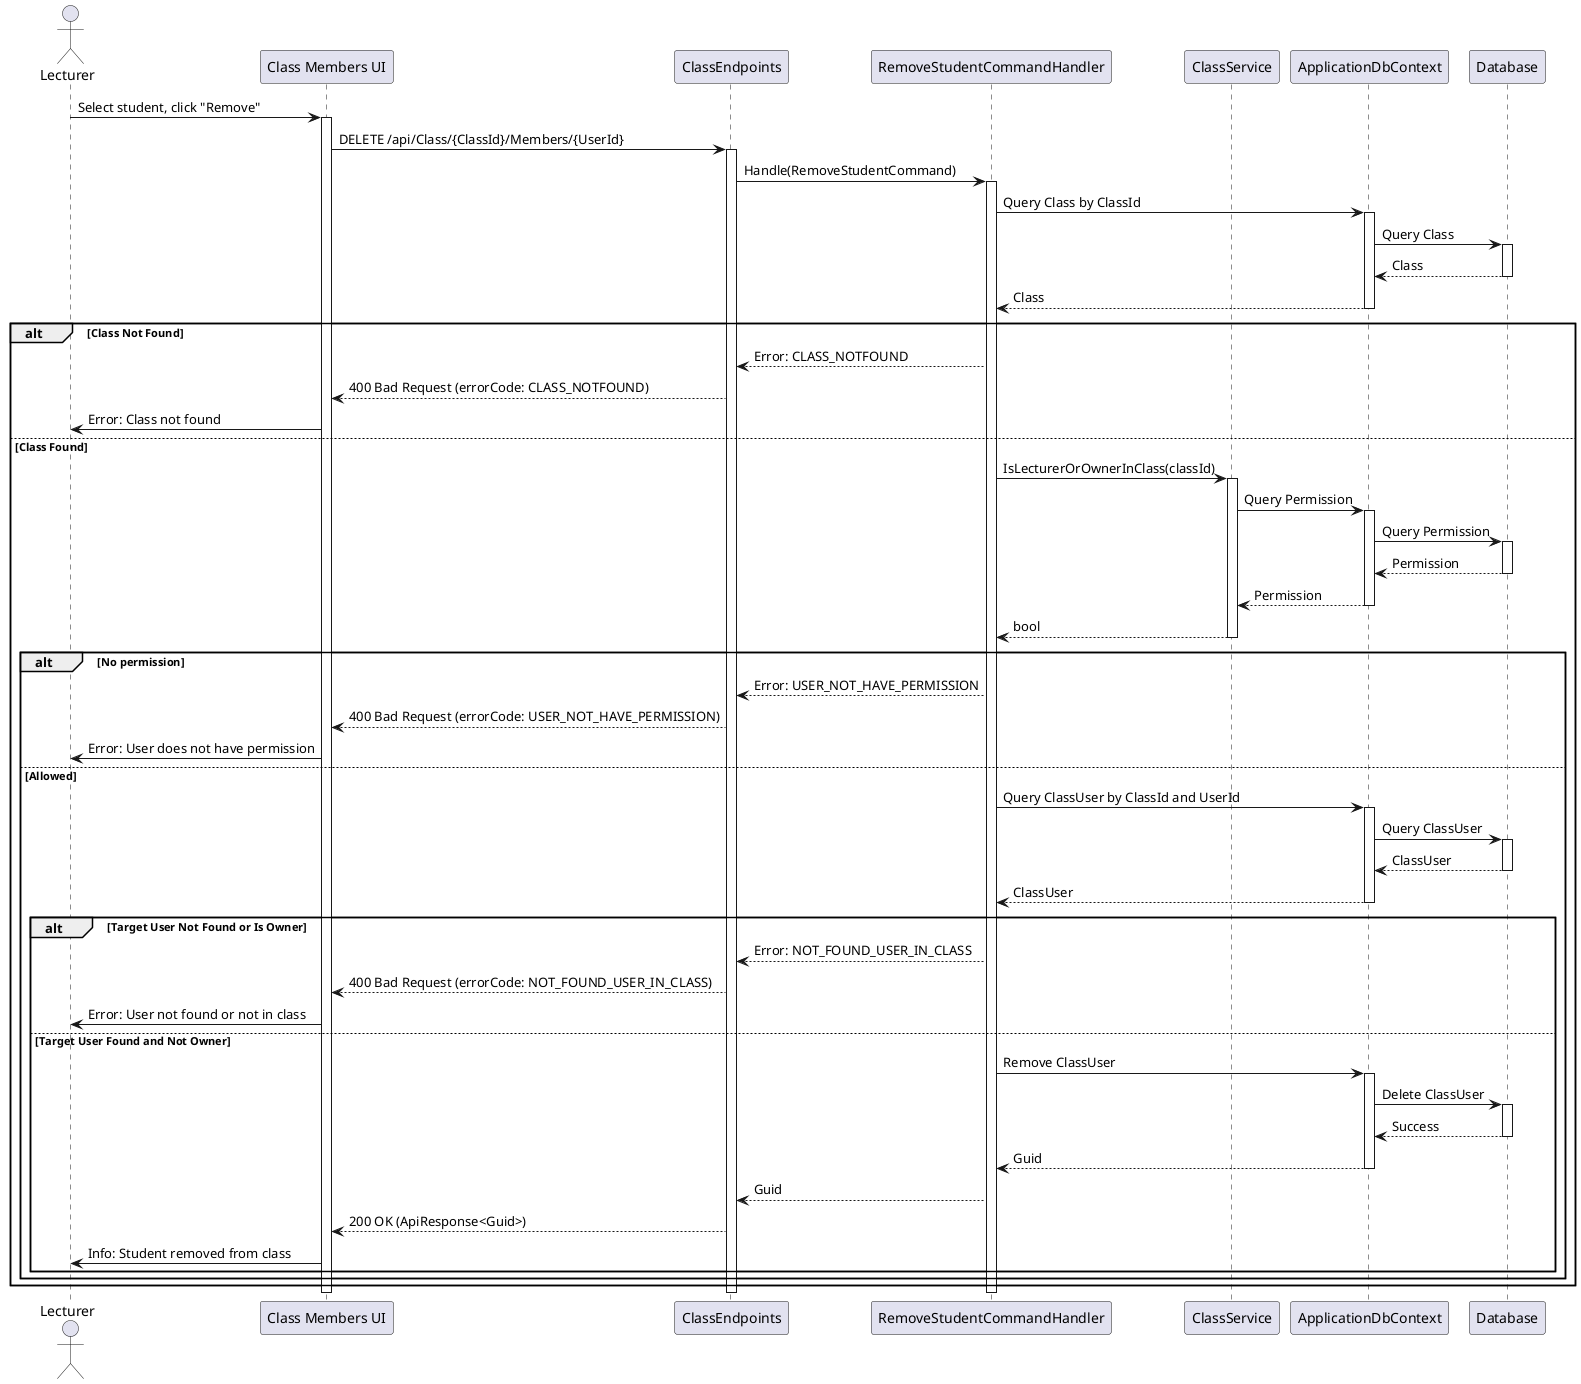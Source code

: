 @startuml
actor "Lecturer" as User
participant "Class Members UI" as UI
participant ClassEndpoints
participant RemoveStudentCommandHandler as Handler
participant ClassService
participant ApplicationDbContext
participant Database

User -> UI : Select student, click "Remove"
activate UI
UI -> ClassEndpoints : DELETE /api/Class/{ClassId}/Members/{UserId}
activate ClassEndpoints
ClassEndpoints -> Handler : Handle(RemoveStudentCommand)
activate Handler
Handler -> ApplicationDbContext : Query Class by ClassId
activate ApplicationDbContext
ApplicationDbContext -> Database : Query Class
activate Database
Database --> ApplicationDbContext : Class
deactivate Database
ApplicationDbContext --> Handler : Class
deactivate ApplicationDbContext
alt Class Not Found
    Handler --> ClassEndpoints : Error: CLASS_NOTFOUND
    ClassEndpoints --> UI : 400 Bad Request (errorCode: CLASS_NOTFOUND)
    UI -> User : Error: Class not found
else Class Found
    Handler -> ClassService : IsLecturerOrOwnerInClass(classId)
    activate ClassService
    ClassService -> ApplicationDbContext : Query Permission
    activate ApplicationDbContext
    ApplicationDbContext -> Database : Query Permission
    activate Database
    Database --> ApplicationDbContext : Permission
    deactivate Database
    ApplicationDbContext --> ClassService : Permission
    deactivate ApplicationDbContext
    ClassService --> Handler : bool
    deactivate ClassService
    alt No permission
        Handler --> ClassEndpoints : Error: USER_NOT_HAVE_PERMISSION
        ClassEndpoints --> UI : 400 Bad Request (errorCode: USER_NOT_HAVE_PERMISSION)
        UI -> User : Error: User does not have permission
    else Allowed
        Handler -> ApplicationDbContext : Query ClassUser by ClassId and UserId
        activate ApplicationDbContext
        ApplicationDbContext -> Database : Query ClassUser
        activate Database
        Database --> ApplicationDbContext : ClassUser
        deactivate Database
        ApplicationDbContext --> Handler : ClassUser
        deactivate ApplicationDbContext
        alt Target User Not Found or Is Owner
            Handler --> ClassEndpoints : Error: NOT_FOUND_USER_IN_CLASS
            ClassEndpoints --> UI : 400 Bad Request (errorCode: NOT_FOUND_USER_IN_CLASS)
            UI -> User : Error: User not found or not in class
        else Target User Found and Not Owner
            Handler -> ApplicationDbContext : Remove ClassUser
            activate ApplicationDbContext
            ApplicationDbContext -> Database : Delete ClassUser
            activate Database
            Database --> ApplicationDbContext : Success
            deactivate Database
            ApplicationDbContext --> Handler : Guid
            deactivate ApplicationDbContext
            Handler --> ClassEndpoints : Guid
            ClassEndpoints --> UI : 200 OK (ApiResponse<Guid>)
            UI -> User : Info: Student removed from class
        end
    end
end
deactivate Handler
deactivate ClassEndpoints
deactivate UI
@enduml